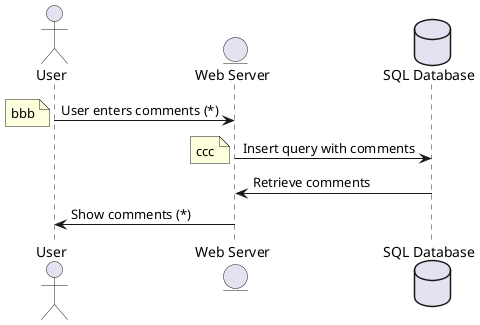 @startuml
actor actor_User_acf3059e70 as "User"
entity server_WebServer_88f2d9c06f as "Web Server"
database datastore_SQLDatabase_c76a0a7067 as "SQL Database"

actor_User_acf3059e70 -> server_WebServer_88f2d9c06f: User enters comments (*)
note left
bbb
end note
server_WebServer_88f2d9c06f -> datastore_SQLDatabase_c76a0a7067: Insert query with comments
note left
ccc
end note
datastore_SQLDatabase_c76a0a7067 -> server_WebServer_88f2d9c06f: Retrieve comments
server_WebServer_88f2d9c06f -> actor_User_acf3059e70: Show comments (*)
@enduml
